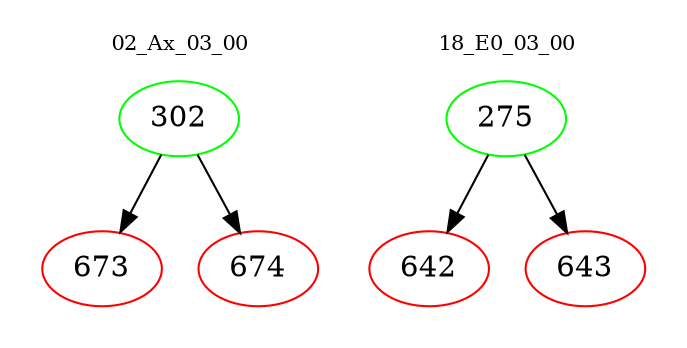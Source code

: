digraph{
subgraph cluster_0 {
color = white
label = "02_Ax_03_00";
fontsize=10;
T0_302 [label="302", color="green"]
T0_302 -> T0_673 [color="black"]
T0_673 [label="673", color="red"]
T0_302 -> T0_674 [color="black"]
T0_674 [label="674", color="red"]
}
subgraph cluster_1 {
color = white
label = "18_E0_03_00";
fontsize=10;
T1_275 [label="275", color="green"]
T1_275 -> T1_642 [color="black"]
T1_642 [label="642", color="red"]
T1_275 -> T1_643 [color="black"]
T1_643 [label="643", color="red"]
}
}
